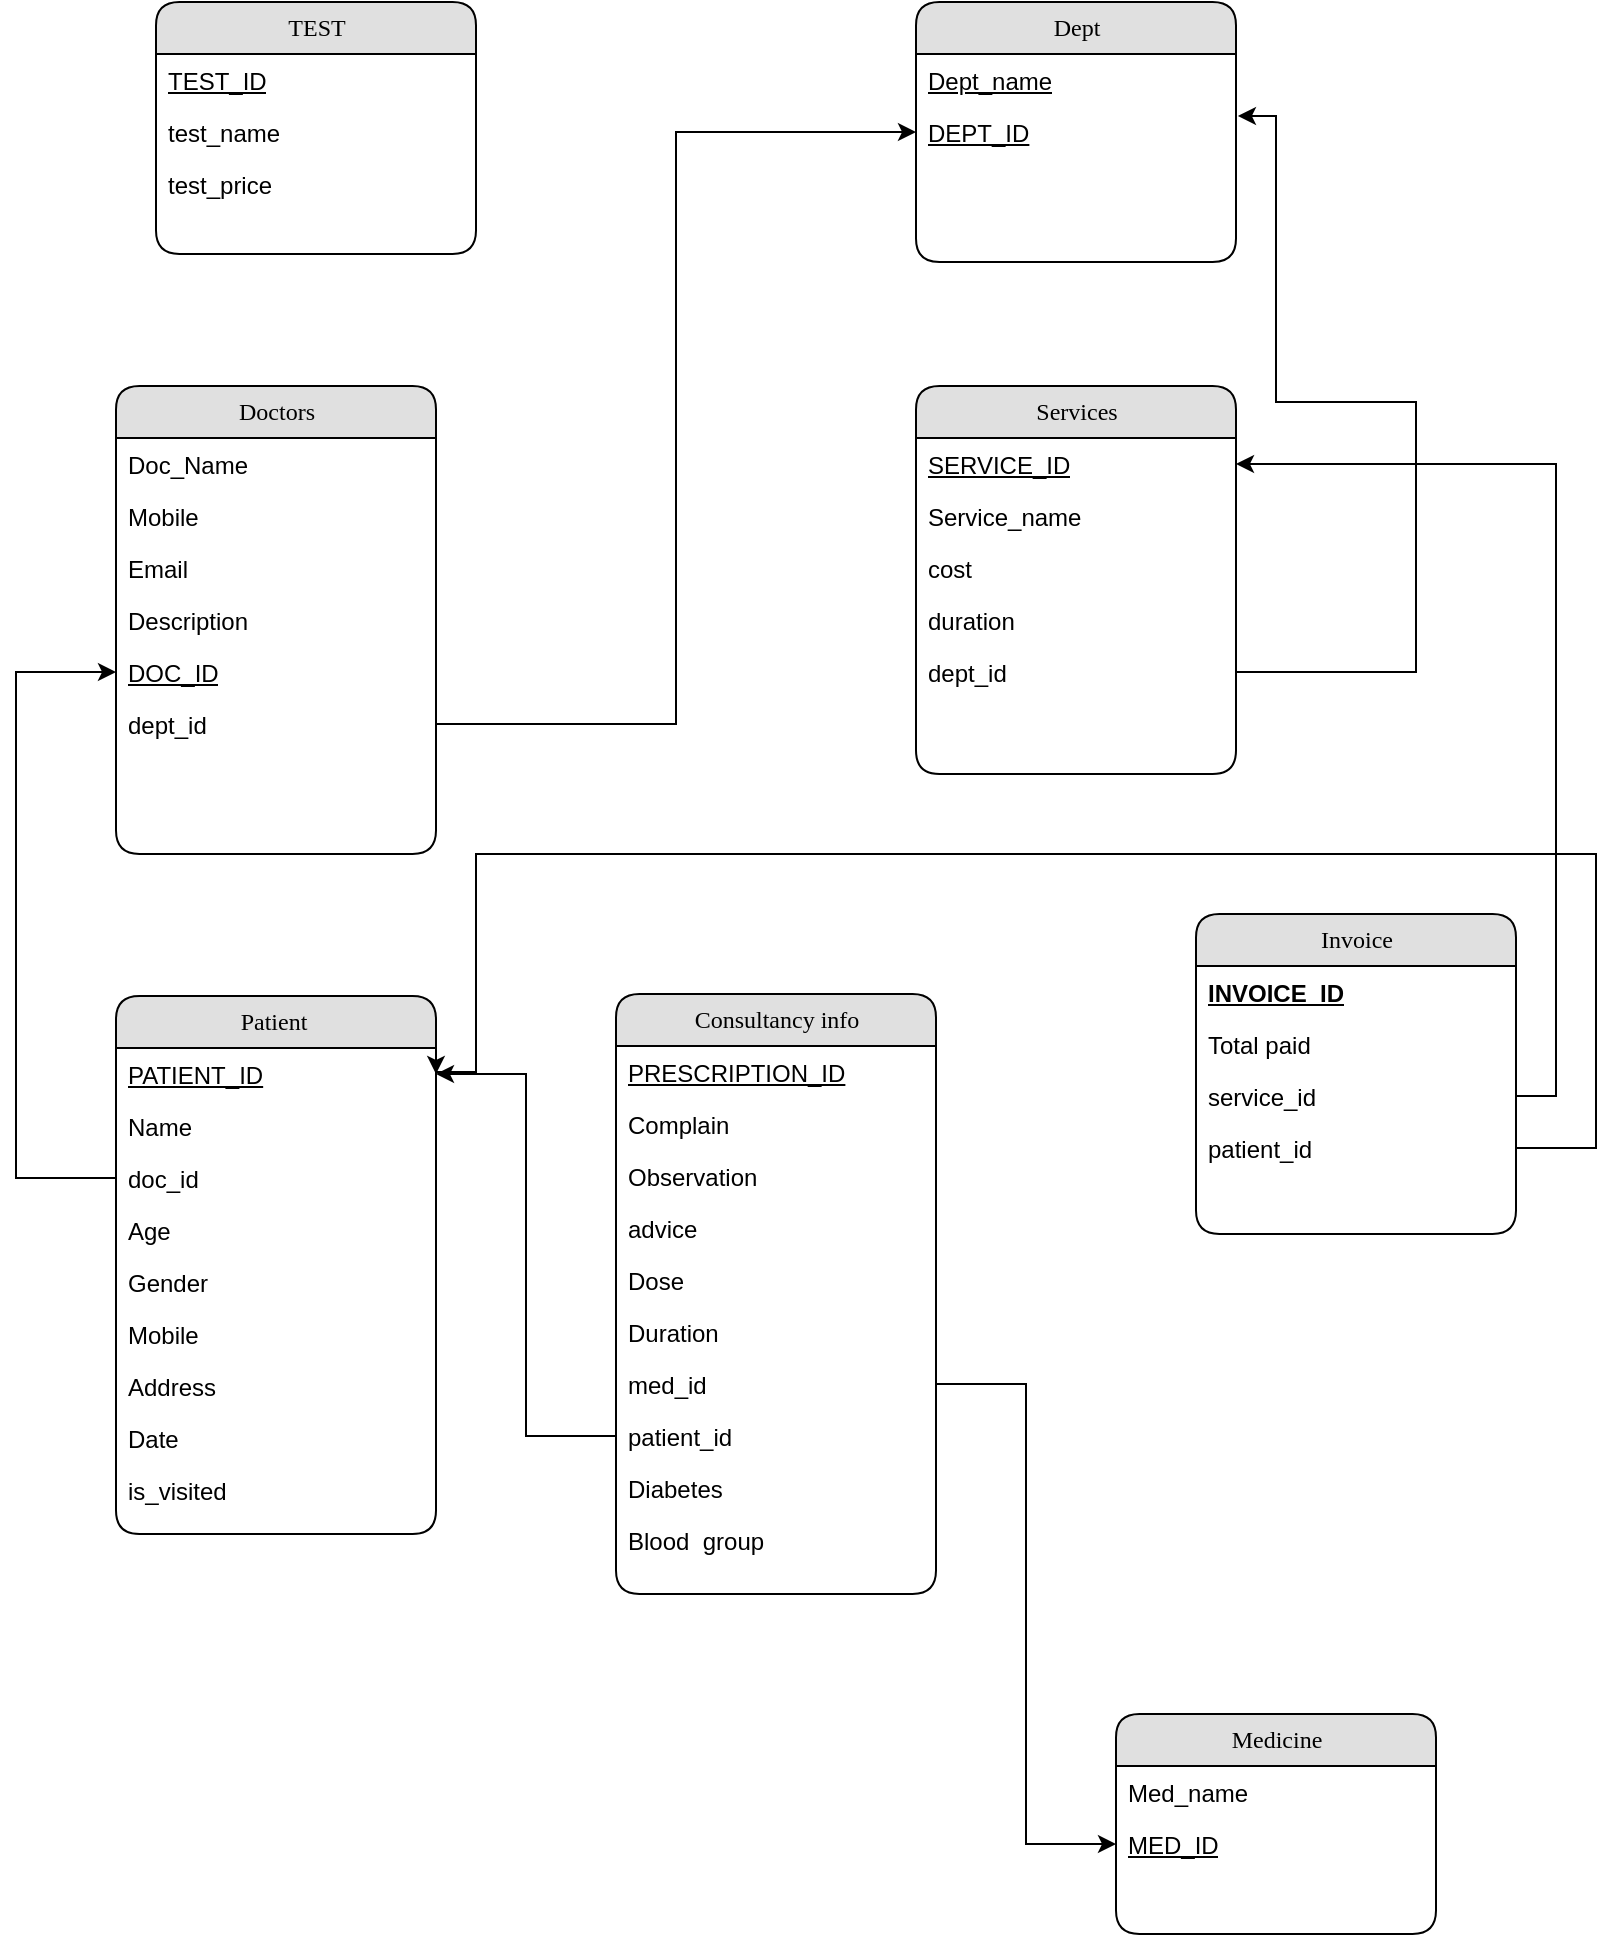 <mxfile version="12.5.5" type="device"><diagram name="Page-1" id="b520641d-4fe3-3701-9064-5fc419738815"><mxGraphModel dx="1253" dy="520" grid="1" gridSize="10" guides="1" tooltips="1" connect="1" arrows="1" fold="1" page="1" pageScale="1" pageWidth="1100" pageHeight="850" background="#ffffff" math="0" shadow="0"><root><mxCell id="0"/><mxCell id="1" parent="0"/><mxCell id="21ea969265ad0168-6" value="TEST" style="swimlane;html=1;fontStyle=0;childLayout=stackLayout;horizontal=1;startSize=26;fillColor=#e0e0e0;horizontalStack=0;resizeParent=1;resizeLast=0;collapsible=1;marginBottom=0;swimlaneFillColor=#ffffff;align=center;rounded=1;shadow=0;comic=0;labelBackgroundColor=none;strokeWidth=1;fontFamily=Verdana;fontSize=12" parent="1" vertex="1"><mxGeometry x="180" y="74" width="160" height="126" as="geometry"/></mxCell><mxCell id="21ea969265ad0168-7" value="TEST_ID" style="text;html=1;strokeColor=none;fillColor=none;spacingLeft=4;spacingRight=4;whiteSpace=wrap;overflow=hidden;rotatable=0;points=[[0,0.5],[1,0.5]];portConstraint=eastwest;fontStyle=4" parent="21ea969265ad0168-6" vertex="1"><mxGeometry y="26" width="160" height="26" as="geometry"/></mxCell><mxCell id="21ea969265ad0168-8" value="test_name" style="text;html=1;strokeColor=none;fillColor=none;spacingLeft=4;spacingRight=4;whiteSpace=wrap;overflow=hidden;rotatable=0;points=[[0,0.5],[1,0.5]];portConstraint=eastwest;fontStyle=0" parent="21ea969265ad0168-6" vertex="1"><mxGeometry y="52" width="160" height="26" as="geometry"/></mxCell><mxCell id="uSGyax2gIU6eGA94c1Ae-13" value="test_price" style="text;html=1;strokeColor=none;fillColor=none;spacingLeft=4;spacingRight=4;whiteSpace=wrap;overflow=hidden;rotatable=0;points=[[0,0.5],[1,0.5]];portConstraint=eastwest;fontStyle=0" vertex="1" parent="21ea969265ad0168-6"><mxGeometry y="78" width="160" height="26" as="geometry"/></mxCell><mxCell id="21ea969265ad0168-10" value="Dept" style="swimlane;html=1;fontStyle=0;childLayout=stackLayout;horizontal=1;startSize=26;fillColor=#e0e0e0;horizontalStack=0;resizeParent=1;resizeLast=0;collapsible=1;marginBottom=0;swimlaneFillColor=#ffffff;align=center;rounded=1;shadow=0;comic=0;labelBackgroundColor=none;strokeWidth=1;fontFamily=Verdana;fontSize=12" parent="1" vertex="1"><mxGeometry x="560" y="74" width="160" height="130" as="geometry"/></mxCell><mxCell id="21ea969265ad0168-11" value="Dept_name" style="text;html=1;strokeColor=none;fillColor=none;spacingLeft=4;spacingRight=4;whiteSpace=wrap;overflow=hidden;rotatable=0;points=[[0,0.5],[1,0.5]];portConstraint=eastwest;fontStyle=4" parent="21ea969265ad0168-10" vertex="1"><mxGeometry y="26" width="160" height="26" as="geometry"/></mxCell><mxCell id="CUdJERFhMysfeyE-im5j-1" value="DEPT_ID" style="text;html=1;strokeColor=none;fillColor=none;spacingLeft=4;spacingRight=4;whiteSpace=wrap;overflow=hidden;rotatable=0;points=[[0,0.5],[1,0.5]];portConstraint=eastwest;fontStyle=4" parent="21ea969265ad0168-10" vertex="1"><mxGeometry y="52" width="160" height="26" as="geometry"/></mxCell><mxCell id="21ea969265ad0168-14" value="Doctors" style="swimlane;html=1;fontStyle=0;childLayout=stackLayout;horizontal=1;startSize=26;fillColor=#e0e0e0;horizontalStack=0;resizeParent=1;resizeLast=0;collapsible=1;marginBottom=0;swimlaneFillColor=#ffffff;align=center;rounded=1;shadow=0;comic=0;labelBackgroundColor=none;strokeWidth=1;fontFamily=Verdana;fontSize=12" parent="1" vertex="1"><mxGeometry x="160" y="266" width="160" height="234" as="geometry"/></mxCell><mxCell id="21ea969265ad0168-15" value="Doc_Name" style="text;html=1;strokeColor=none;fillColor=none;spacingLeft=4;spacingRight=4;whiteSpace=wrap;overflow=hidden;rotatable=0;points=[[0,0.5],[1,0.5]];portConstraint=eastwest;fontStyle=0" parent="21ea969265ad0168-14" vertex="1"><mxGeometry y="26" width="160" height="26" as="geometry"/></mxCell><mxCell id="21ea969265ad0168-17" value="Mobile" style="text;html=1;strokeColor=none;fillColor=none;spacingLeft=4;spacingRight=4;whiteSpace=wrap;overflow=hidden;rotatable=0;points=[[0,0.5],[1,0.5]];portConstraint=eastwest;" parent="21ea969265ad0168-14" vertex="1"><mxGeometry y="52" width="160" height="26" as="geometry"/></mxCell><mxCell id="dsAVOG1PFL4FqSGwWGif-3" value="Email" style="text;html=1;strokeColor=none;fillColor=none;spacingLeft=4;spacingRight=4;whiteSpace=wrap;overflow=hidden;rotatable=0;points=[[0,0.5],[1,0.5]];portConstraint=eastwest;" parent="21ea969265ad0168-14" vertex="1"><mxGeometry y="78" width="160" height="26" as="geometry"/></mxCell><mxCell id="dsAVOG1PFL4FqSGwWGif-4" value="Description" style="text;html=1;strokeColor=none;fillColor=none;spacingLeft=4;spacingRight=4;whiteSpace=wrap;overflow=hidden;rotatable=0;points=[[0,0.5],[1,0.5]];portConstraint=eastwest;" parent="21ea969265ad0168-14" vertex="1"><mxGeometry y="104" width="160" height="26" as="geometry"/></mxCell><mxCell id="CUdJERFhMysfeyE-im5j-2" value="DOC_ID" style="text;html=1;strokeColor=none;fillColor=none;spacingLeft=4;spacingRight=4;whiteSpace=wrap;overflow=hidden;rotatable=0;points=[[0,0.5],[1,0.5]];portConstraint=eastwest;fontStyle=4" parent="21ea969265ad0168-14" vertex="1"><mxGeometry y="130" width="160" height="26" as="geometry"/></mxCell><mxCell id="CUdJERFhMysfeyE-im5j-3" value="dept_id" style="text;html=1;strokeColor=none;fillColor=none;spacingLeft=4;spacingRight=4;whiteSpace=wrap;overflow=hidden;rotatable=0;points=[[0,0.5],[1,0.5]];portConstraint=eastwest;" parent="21ea969265ad0168-14" vertex="1"><mxGeometry y="156" width="160" height="26" as="geometry"/></mxCell><mxCell id="21ea969265ad0168-18" value="Patient&amp;nbsp;" style="swimlane;html=1;fontStyle=0;childLayout=stackLayout;horizontal=1;startSize=26;fillColor=#e0e0e0;horizontalStack=0;resizeParent=1;resizeLast=0;collapsible=1;marginBottom=0;swimlaneFillColor=#ffffff;align=center;rounded=1;shadow=0;comic=0;labelBackgroundColor=none;strokeWidth=1;fontFamily=Verdana;fontSize=12" parent="1" vertex="1"><mxGeometry x="160" y="571" width="160" height="269" as="geometry"/></mxCell><mxCell id="CUdJERFhMysfeyE-im5j-15" value="&lt;u&gt;PATIENT_ID&lt;/u&gt;" style="text;html=1;strokeColor=none;fillColor=none;spacingLeft=4;spacingRight=4;whiteSpace=wrap;overflow=hidden;rotatable=0;points=[[0,0.5],[1,0.5]];portConstraint=eastwest;" parent="21ea969265ad0168-18" vertex="1"><mxGeometry y="26" width="160" height="26" as="geometry"/></mxCell><mxCell id="21ea969265ad0168-19" value="Name" style="text;html=1;strokeColor=none;fillColor=none;spacingLeft=4;spacingRight=4;whiteSpace=wrap;overflow=hidden;rotatable=0;points=[[0,0.5],[1,0.5]];portConstraint=eastwest;fontStyle=0" parent="21ea969265ad0168-18" vertex="1"><mxGeometry y="52" width="160" height="26" as="geometry"/></mxCell><mxCell id="CUdJERFhMysfeyE-im5j-10" value="doc_id" style="text;html=1;strokeColor=none;fillColor=none;spacingLeft=4;spacingRight=4;whiteSpace=wrap;overflow=hidden;rotatable=0;points=[[0,0.5],[1,0.5]];portConstraint=eastwest;" parent="21ea969265ad0168-18" vertex="1"><mxGeometry y="78" width="160" height="26" as="geometry"/></mxCell><mxCell id="21ea969265ad0168-51" value="Age" style="text;html=1;strokeColor=none;fillColor=none;spacingLeft=4;spacingRight=4;whiteSpace=wrap;overflow=hidden;rotatable=0;points=[[0,0.5],[1,0.5]];portConstraint=eastwest;" parent="21ea969265ad0168-18" vertex="1"><mxGeometry y="104" width="160" height="26" as="geometry"/></mxCell><mxCell id="21ea969265ad0168-21" value="Gender" style="text;html=1;strokeColor=none;fillColor=none;spacingLeft=4;spacingRight=4;whiteSpace=wrap;overflow=hidden;rotatable=0;points=[[0,0.5],[1,0.5]];portConstraint=eastwest;" parent="21ea969265ad0168-18" vertex="1"><mxGeometry y="130" width="160" height="26" as="geometry"/></mxCell><mxCell id="dsAVOG1PFL4FqSGwWGif-6" value="Mobile" style="text;html=1;strokeColor=none;fillColor=none;spacingLeft=4;spacingRight=4;whiteSpace=wrap;overflow=hidden;rotatable=0;points=[[0,0.5],[1,0.5]];portConstraint=eastwest;fontStyle=0" parent="21ea969265ad0168-18" vertex="1"><mxGeometry y="156" width="160" height="26" as="geometry"/></mxCell><mxCell id="dsAVOG1PFL4FqSGwWGif-5" value="Address" style="text;html=1;strokeColor=none;fillColor=none;spacingLeft=4;spacingRight=4;whiteSpace=wrap;overflow=hidden;rotatable=0;points=[[0,0.5],[1,0.5]];portConstraint=eastwest;" parent="21ea969265ad0168-18" vertex="1"><mxGeometry y="182" width="160" height="26" as="geometry"/></mxCell><mxCell id="dsAVOG1PFL4FqSGwWGif-46" value="Date" style="text;html=1;strokeColor=none;fillColor=none;spacingLeft=4;spacingRight=4;whiteSpace=wrap;overflow=hidden;rotatable=0;points=[[0,0.5],[1,0.5]];portConstraint=eastwest;" parent="21ea969265ad0168-18" vertex="1"><mxGeometry y="208" width="160" height="26" as="geometry"/></mxCell><mxCell id="uSGyax2gIU6eGA94c1Ae-19" value="is_visited" style="text;html=1;strokeColor=none;fillColor=none;spacingLeft=4;spacingRight=4;whiteSpace=wrap;overflow=hidden;rotatable=0;points=[[0,0.5],[1,0.5]];portConstraint=eastwest;" vertex="1" parent="21ea969265ad0168-18"><mxGeometry y="234" width="160" height="26" as="geometry"/></mxCell><mxCell id="21ea969265ad0168-22" value="Services" style="swimlane;html=1;fontStyle=0;childLayout=stackLayout;horizontal=1;startSize=26;fillColor=#e0e0e0;horizontalStack=0;resizeParent=1;resizeLast=0;collapsible=1;marginBottom=0;swimlaneFillColor=#ffffff;align=center;rounded=1;shadow=0;comic=0;labelBackgroundColor=none;strokeWidth=1;fontFamily=Verdana;fontSize=12" parent="1" vertex="1"><mxGeometry x="560" y="266" width="160" height="194" as="geometry"/></mxCell><mxCell id="CUdJERFhMysfeyE-im5j-7" value="SERVICE_ID" style="text;html=1;strokeColor=none;fillColor=none;spacingLeft=4;spacingRight=4;whiteSpace=wrap;overflow=hidden;rotatable=0;points=[[0,0.5],[1,0.5]];portConstraint=eastwest;fontStyle=4" parent="21ea969265ad0168-22" vertex="1"><mxGeometry y="26" width="160" height="26" as="geometry"/></mxCell><mxCell id="21ea969265ad0168-23" value="Service_name" style="text;html=1;strokeColor=none;fillColor=none;spacingLeft=4;spacingRight=4;whiteSpace=wrap;overflow=hidden;rotatable=0;points=[[0,0.5],[1,0.5]];portConstraint=eastwest;fontStyle=0" parent="21ea969265ad0168-22" vertex="1"><mxGeometry y="52" width="160" height="26" as="geometry"/></mxCell><mxCell id="dsAVOG1PFL4FqSGwWGif-1" value="&lt;span&gt;cost&lt;/span&gt;" style="text;html=1;strokeColor=none;fillColor=none;spacingLeft=4;spacingRight=4;whiteSpace=wrap;overflow=hidden;rotatable=0;points=[[0,0.5],[1,0.5]];portConstraint=eastwest;fontStyle=0" parent="21ea969265ad0168-22" vertex="1"><mxGeometry y="78" width="160" height="26" as="geometry"/></mxCell><mxCell id="dsAVOG1PFL4FqSGwWGif-2" value="duration" style="text;html=1;strokeColor=none;fillColor=none;spacingLeft=4;spacingRight=4;whiteSpace=wrap;overflow=hidden;rotatable=0;points=[[0,0.5],[1,0.5]];portConstraint=eastwest;" parent="21ea969265ad0168-22" vertex="1"><mxGeometry y="104" width="160" height="26" as="geometry"/></mxCell><mxCell id="CUdJERFhMysfeyE-im5j-5" value="dept_id" style="text;html=1;strokeColor=none;fillColor=none;spacingLeft=4;spacingRight=4;whiteSpace=wrap;overflow=hidden;rotatable=0;points=[[0,0.5],[1,0.5]];portConstraint=eastwest;" parent="21ea969265ad0168-22" vertex="1"><mxGeometry y="130" width="160" height="26" as="geometry"/></mxCell><mxCell id="21ea969265ad0168-26" value="Medicine" style="swimlane;html=1;fontStyle=0;childLayout=stackLayout;horizontal=1;startSize=26;fillColor=#e0e0e0;horizontalStack=0;resizeParent=1;resizeLast=0;collapsible=1;marginBottom=0;swimlaneFillColor=#ffffff;align=center;rounded=1;shadow=0;comic=0;labelBackgroundColor=none;strokeWidth=1;fontFamily=Verdana;fontSize=12" parent="1" vertex="1"><mxGeometry x="660" y="930" width="160" height="110" as="geometry"/></mxCell><mxCell id="21ea969265ad0168-27" value="Med_name" style="text;html=1;strokeColor=none;fillColor=none;spacingLeft=4;spacingRight=4;whiteSpace=wrap;overflow=hidden;rotatable=0;points=[[0,0.5],[1,0.5]];portConstraint=eastwest;fontStyle=0" parent="21ea969265ad0168-26" vertex="1"><mxGeometry y="26" width="160" height="26" as="geometry"/></mxCell><mxCell id="CUdJERFhMysfeyE-im5j-12" value="MED_ID" style="text;html=1;strokeColor=none;fillColor=none;spacingLeft=4;spacingRight=4;whiteSpace=wrap;overflow=hidden;rotatable=0;points=[[0,0.5],[1,0.5]];portConstraint=eastwest;fontStyle=4" parent="21ea969265ad0168-26" vertex="1"><mxGeometry y="52" width="160" height="26" as="geometry"/></mxCell><mxCell id="gHooCxRHt0d_wxz6jK_7-1" value="Invoice" style="swimlane;html=1;fontStyle=0;childLayout=stackLayout;horizontal=1;startSize=26;fillColor=#e0e0e0;horizontalStack=0;resizeParent=1;resizeLast=0;collapsible=1;marginBottom=0;swimlaneFillColor=#ffffff;align=center;rounded=1;shadow=0;comic=0;labelBackgroundColor=none;strokeWidth=1;fontFamily=Verdana;fontSize=12" parent="1" vertex="1"><mxGeometry x="700" y="530" width="160" height="160" as="geometry"/></mxCell><mxCell id="CUdJERFhMysfeyE-im5j-18" value="INVOICE_ID" style="text;html=1;strokeColor=none;fillColor=none;spacingLeft=4;spacingRight=4;whiteSpace=wrap;overflow=hidden;rotatable=0;points=[[0,0.5],[1,0.5]];portConstraint=eastwest;fontStyle=5" parent="gHooCxRHt0d_wxz6jK_7-1" vertex="1"><mxGeometry y="26" width="160" height="26" as="geometry"/></mxCell><mxCell id="gHooCxRHt0d_wxz6jK_7-7" value="Total paid" style="text;html=1;strokeColor=none;fillColor=none;spacingLeft=4;spacingRight=4;whiteSpace=wrap;overflow=hidden;rotatable=0;points=[[0,0.5],[1,0.5]];portConstraint=eastwest;" parent="gHooCxRHt0d_wxz6jK_7-1" vertex="1"><mxGeometry y="52" width="160" height="26" as="geometry"/></mxCell><mxCell id="CUdJERFhMysfeyE-im5j-8" value="service_id" style="text;html=1;strokeColor=none;fillColor=none;spacingLeft=4;spacingRight=4;whiteSpace=wrap;overflow=hidden;rotatable=0;points=[[0,0.5],[1,0.5]];portConstraint=eastwest;" parent="gHooCxRHt0d_wxz6jK_7-1" vertex="1"><mxGeometry y="78" width="160" height="26" as="geometry"/></mxCell><mxCell id="CUdJERFhMysfeyE-im5j-16" value="patient_id" style="text;html=1;strokeColor=none;fillColor=none;spacingLeft=4;spacingRight=4;whiteSpace=wrap;overflow=hidden;rotatable=0;points=[[0,0.5],[1,0.5]];portConstraint=eastwest;" parent="gHooCxRHt0d_wxz6jK_7-1" vertex="1"><mxGeometry y="104" width="160" height="26" as="geometry"/></mxCell><mxCell id="CUdJERFhMysfeyE-im5j-4" style="edgeStyle=orthogonalEdgeStyle;rounded=0;orthogonalLoop=1;jettySize=auto;html=1;exitX=1;exitY=0.5;exitDx=0;exitDy=0;entryX=0;entryY=0.5;entryDx=0;entryDy=0;" parent="1" source="CUdJERFhMysfeyE-im5j-3" target="CUdJERFhMysfeyE-im5j-1" edge="1"><mxGeometry relative="1" as="geometry"/></mxCell><mxCell id="CUdJERFhMysfeyE-im5j-6" style="edgeStyle=orthogonalEdgeStyle;rounded=0;orthogonalLoop=1;jettySize=auto;html=1;entryX=1.006;entryY=0.192;entryDx=0;entryDy=0;entryPerimeter=0;" parent="1" source="CUdJERFhMysfeyE-im5j-5" target="CUdJERFhMysfeyE-im5j-1" edge="1"><mxGeometry relative="1" as="geometry"><Array as="points"><mxPoint x="810" y="409"/><mxPoint x="810" y="274"/><mxPoint x="740" y="274"/><mxPoint x="740" y="131"/></Array></mxGeometry></mxCell><mxCell id="CUdJERFhMysfeyE-im5j-9" style="edgeStyle=orthogonalEdgeStyle;rounded=0;orthogonalLoop=1;jettySize=auto;html=1;exitX=1;exitY=0.5;exitDx=0;exitDy=0;entryX=1;entryY=0.5;entryDx=0;entryDy=0;" parent="1" source="CUdJERFhMysfeyE-im5j-8" target="CUdJERFhMysfeyE-im5j-7" edge="1"><mxGeometry relative="1" as="geometry"/></mxCell><mxCell id="CUdJERFhMysfeyE-im5j-11" style="edgeStyle=orthogonalEdgeStyle;rounded=0;orthogonalLoop=1;jettySize=auto;html=1;entryX=0;entryY=0.5;entryDx=0;entryDy=0;" parent="1" source="CUdJERFhMysfeyE-im5j-10" target="CUdJERFhMysfeyE-im5j-2" edge="1"><mxGeometry relative="1" as="geometry"><Array as="points"><mxPoint x="110" y="662"/><mxPoint x="110" y="409"/></Array></mxGeometry></mxCell><mxCell id="CUdJERFhMysfeyE-im5j-14" style="edgeStyle=orthogonalEdgeStyle;rounded=0;orthogonalLoop=1;jettySize=auto;html=1;entryX=0;entryY=0.5;entryDx=0;entryDy=0;" parent="1" source="CUdJERFhMysfeyE-im5j-13" target="CUdJERFhMysfeyE-im5j-12" edge="1"><mxGeometry relative="1" as="geometry"/></mxCell><mxCell id="CUdJERFhMysfeyE-im5j-17" style="edgeStyle=orthogonalEdgeStyle;rounded=0;orthogonalLoop=1;jettySize=auto;html=1;exitX=1;exitY=0.5;exitDx=0;exitDy=0;entryX=1;entryY=0.5;entryDx=0;entryDy=0;" parent="1" source="CUdJERFhMysfeyE-im5j-16" target="CUdJERFhMysfeyE-im5j-15" edge="1"><mxGeometry relative="1" as="geometry"><Array as="points"><mxPoint x="900" y="647"/><mxPoint x="900" y="500"/><mxPoint x="340" y="500"/><mxPoint x="340" y="609"/><mxPoint x="320" y="609"/></Array></mxGeometry></mxCell><mxCell id="uSGyax2gIU6eGA94c1Ae-1" value="Consultancy info" style="swimlane;html=1;fontStyle=0;childLayout=stackLayout;horizontal=1;startSize=26;fillColor=#e0e0e0;horizontalStack=0;resizeParent=1;resizeLast=0;collapsible=1;marginBottom=0;swimlaneFillColor=#ffffff;align=center;rounded=1;shadow=0;comic=0;labelBackgroundColor=none;strokeWidth=1;fontFamily=Verdana;fontSize=12" vertex="1" parent="1"><mxGeometry x="410" y="570" width="160" height="300" as="geometry"/></mxCell><mxCell id="dsAVOG1PFL4FqSGwWGif-9" value="PRESCRIPTION_ID" style="text;html=1;strokeColor=none;fillColor=none;spacingLeft=4;spacingRight=4;whiteSpace=wrap;overflow=hidden;rotatable=0;points=[[0,0.5],[1,0.5]];portConstraint=eastwest;fontStyle=4" parent="uSGyax2gIU6eGA94c1Ae-1" vertex="1"><mxGeometry y="26" width="160" height="26" as="geometry"/></mxCell><mxCell id="dsAVOG1PFL4FqSGwWGif-12" value="Complain" style="text;html=1;strokeColor=none;fillColor=none;spacingLeft=4;spacingRight=4;whiteSpace=wrap;overflow=hidden;rotatable=0;points=[[0,0.5],[1,0.5]];portConstraint=eastwest;" parent="uSGyax2gIU6eGA94c1Ae-1" vertex="1"><mxGeometry y="52" width="160" height="26" as="geometry"/></mxCell><mxCell id="dsAVOG1PFL4FqSGwWGif-11" value="Observation" style="text;html=1;strokeColor=none;fillColor=none;spacingLeft=4;spacingRight=4;whiteSpace=wrap;overflow=hidden;rotatable=0;points=[[0,0.5],[1,0.5]];portConstraint=eastwest;" parent="uSGyax2gIU6eGA94c1Ae-1" vertex="1"><mxGeometry y="78" width="160" height="26" as="geometry"/></mxCell><mxCell id="dsAVOG1PFL4FqSGwWGif-13" value="advice" style="text;html=1;strokeColor=none;fillColor=none;spacingLeft=4;spacingRight=4;whiteSpace=wrap;overflow=hidden;rotatable=0;points=[[0,0.5],[1,0.5]];portConstraint=eastwest;" parent="uSGyax2gIU6eGA94c1Ae-1" vertex="1"><mxGeometry y="104" width="160" height="26" as="geometry"/></mxCell><mxCell id="dsAVOG1PFL4FqSGwWGif-44" value="Dose" style="text;html=1;strokeColor=none;fillColor=none;spacingLeft=4;spacingRight=4;whiteSpace=wrap;overflow=hidden;rotatable=0;points=[[0,0.5],[1,0.5]];portConstraint=eastwest;" parent="uSGyax2gIU6eGA94c1Ae-1" vertex="1"><mxGeometry y="130" width="160" height="26" as="geometry"/></mxCell><mxCell id="dsAVOG1PFL4FqSGwWGif-45" value="Duration" style="text;html=1;strokeColor=none;fillColor=none;spacingLeft=4;spacingRight=4;whiteSpace=wrap;overflow=hidden;rotatable=0;points=[[0,0.5],[1,0.5]];portConstraint=eastwest;" parent="uSGyax2gIU6eGA94c1Ae-1" vertex="1"><mxGeometry y="156" width="160" height="26" as="geometry"/></mxCell><mxCell id="CUdJERFhMysfeyE-im5j-13" value="med_id" style="text;html=1;strokeColor=none;fillColor=none;spacingLeft=4;spacingRight=4;whiteSpace=wrap;overflow=hidden;rotatable=0;points=[[0,0.5],[1,0.5]];portConstraint=eastwest;" parent="uSGyax2gIU6eGA94c1Ae-1" vertex="1"><mxGeometry y="182" width="160" height="26" as="geometry"/></mxCell><mxCell id="uSGyax2gIU6eGA94c1Ae-16" value="patient_id" style="text;html=1;strokeColor=none;fillColor=none;spacingLeft=4;spacingRight=4;whiteSpace=wrap;overflow=hidden;rotatable=0;points=[[0,0.5],[1,0.5]];portConstraint=eastwest;" vertex="1" parent="uSGyax2gIU6eGA94c1Ae-1"><mxGeometry y="208" width="160" height="26" as="geometry"/></mxCell><mxCell id="dsAVOG1PFL4FqSGwWGif-8" value="Diabetes" style="text;html=1;strokeColor=none;fillColor=none;spacingLeft=4;spacingRight=4;whiteSpace=wrap;overflow=hidden;rotatable=0;points=[[0,0.5],[1,0.5]];portConstraint=eastwest;" parent="uSGyax2gIU6eGA94c1Ae-1" vertex="1"><mxGeometry y="234" width="160" height="26" as="geometry"/></mxCell><mxCell id="dsAVOG1PFL4FqSGwWGif-7" value="Blood&amp;nbsp; group&lt;span style=&quot;color: rgba(0 , 0 , 0 , 0) ; font-family: monospace ; font-size: 0px ; white-space: nowrap&quot;&gt;%3CmxGraphModel%3E%3Croot%3E%3CmxCell%20id%3D%220%22%2F%3E%3CmxCell%20id%3D%221%22%20parent%3D%220%22%2F%3E%3CmxCell%20id%3D%222%22%20value%3D%22Address%22%20style%3D%22text%3Bhtml%3D1%3BstrokeColor%3Dnone%3BfillColor%3Dnone%3BspacingLeft%3D4%3BspacingRight%3D4%3BwhiteSpace%3Dwrap%3Boverflow%3Dhidden%3Brotatable%3D0%3Bpoints%3D%5B%5B0%2C0.5%5D%2C%5B1%2C0.5%5D%5D%3BportConstraint%3Deastwest%3B%22%20vertex%3D%221%22%20parent%3D%221%22%3E%3CmxGeometry%20x%3D%22160%22%20y%3D%22726%22%20width%3D%22160%22%20height%3D%2226%22%20as%3D%22geometry%22%2F%3E%3C%2FmxCell%3E%3C%2Froot%3E%3C%2FmxGraphModel%3E&lt;/span&gt;" style="text;html=1;strokeColor=none;fillColor=none;spacingLeft=4;spacingRight=4;whiteSpace=wrap;overflow=hidden;rotatable=0;points=[[0,0.5],[1,0.5]];portConstraint=eastwest;" parent="uSGyax2gIU6eGA94c1Ae-1" vertex="1"><mxGeometry y="260" width="160" height="26" as="geometry"/></mxCell><mxCell id="uSGyax2gIU6eGA94c1Ae-17" style="edgeStyle=orthogonalEdgeStyle;rounded=0;orthogonalLoop=1;jettySize=auto;html=1;entryX=1;entryY=0.5;entryDx=0;entryDy=0;" edge="1" parent="1" source="uSGyax2gIU6eGA94c1Ae-16" target="CUdJERFhMysfeyE-im5j-15"><mxGeometry relative="1" as="geometry"/></mxCell></root></mxGraphModel></diagram></mxfile>